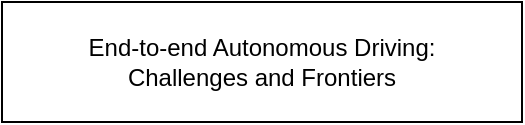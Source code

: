 <mxfile version="24.7.17">
  <diagram name="Page-1" id="YKOWa8AkC8GLVP0Zvr6e">
    <mxGraphModel dx="1434" dy="843" grid="1" gridSize="10" guides="1" tooltips="1" connect="1" arrows="1" fold="1" page="1" pageScale="1" pageWidth="850" pageHeight="1100" math="0" shadow="0">
      <root>
        <mxCell id="0" />
        <mxCell id="1" parent="0" />
        <mxCell id="tIkmAx5Ykdk4Ek5YBx7z-1" value="&lt;div&gt;End-to-end Autonomous Driving:&lt;/div&gt;&lt;div&gt;Challenges and Frontiers&lt;/div&gt;" style="rounded=0;whiteSpace=wrap;html=1;" vertex="1" parent="1">
          <mxGeometry x="70" y="180" width="260" height="60" as="geometry" />
        </mxCell>
      </root>
    </mxGraphModel>
  </diagram>
</mxfile>
